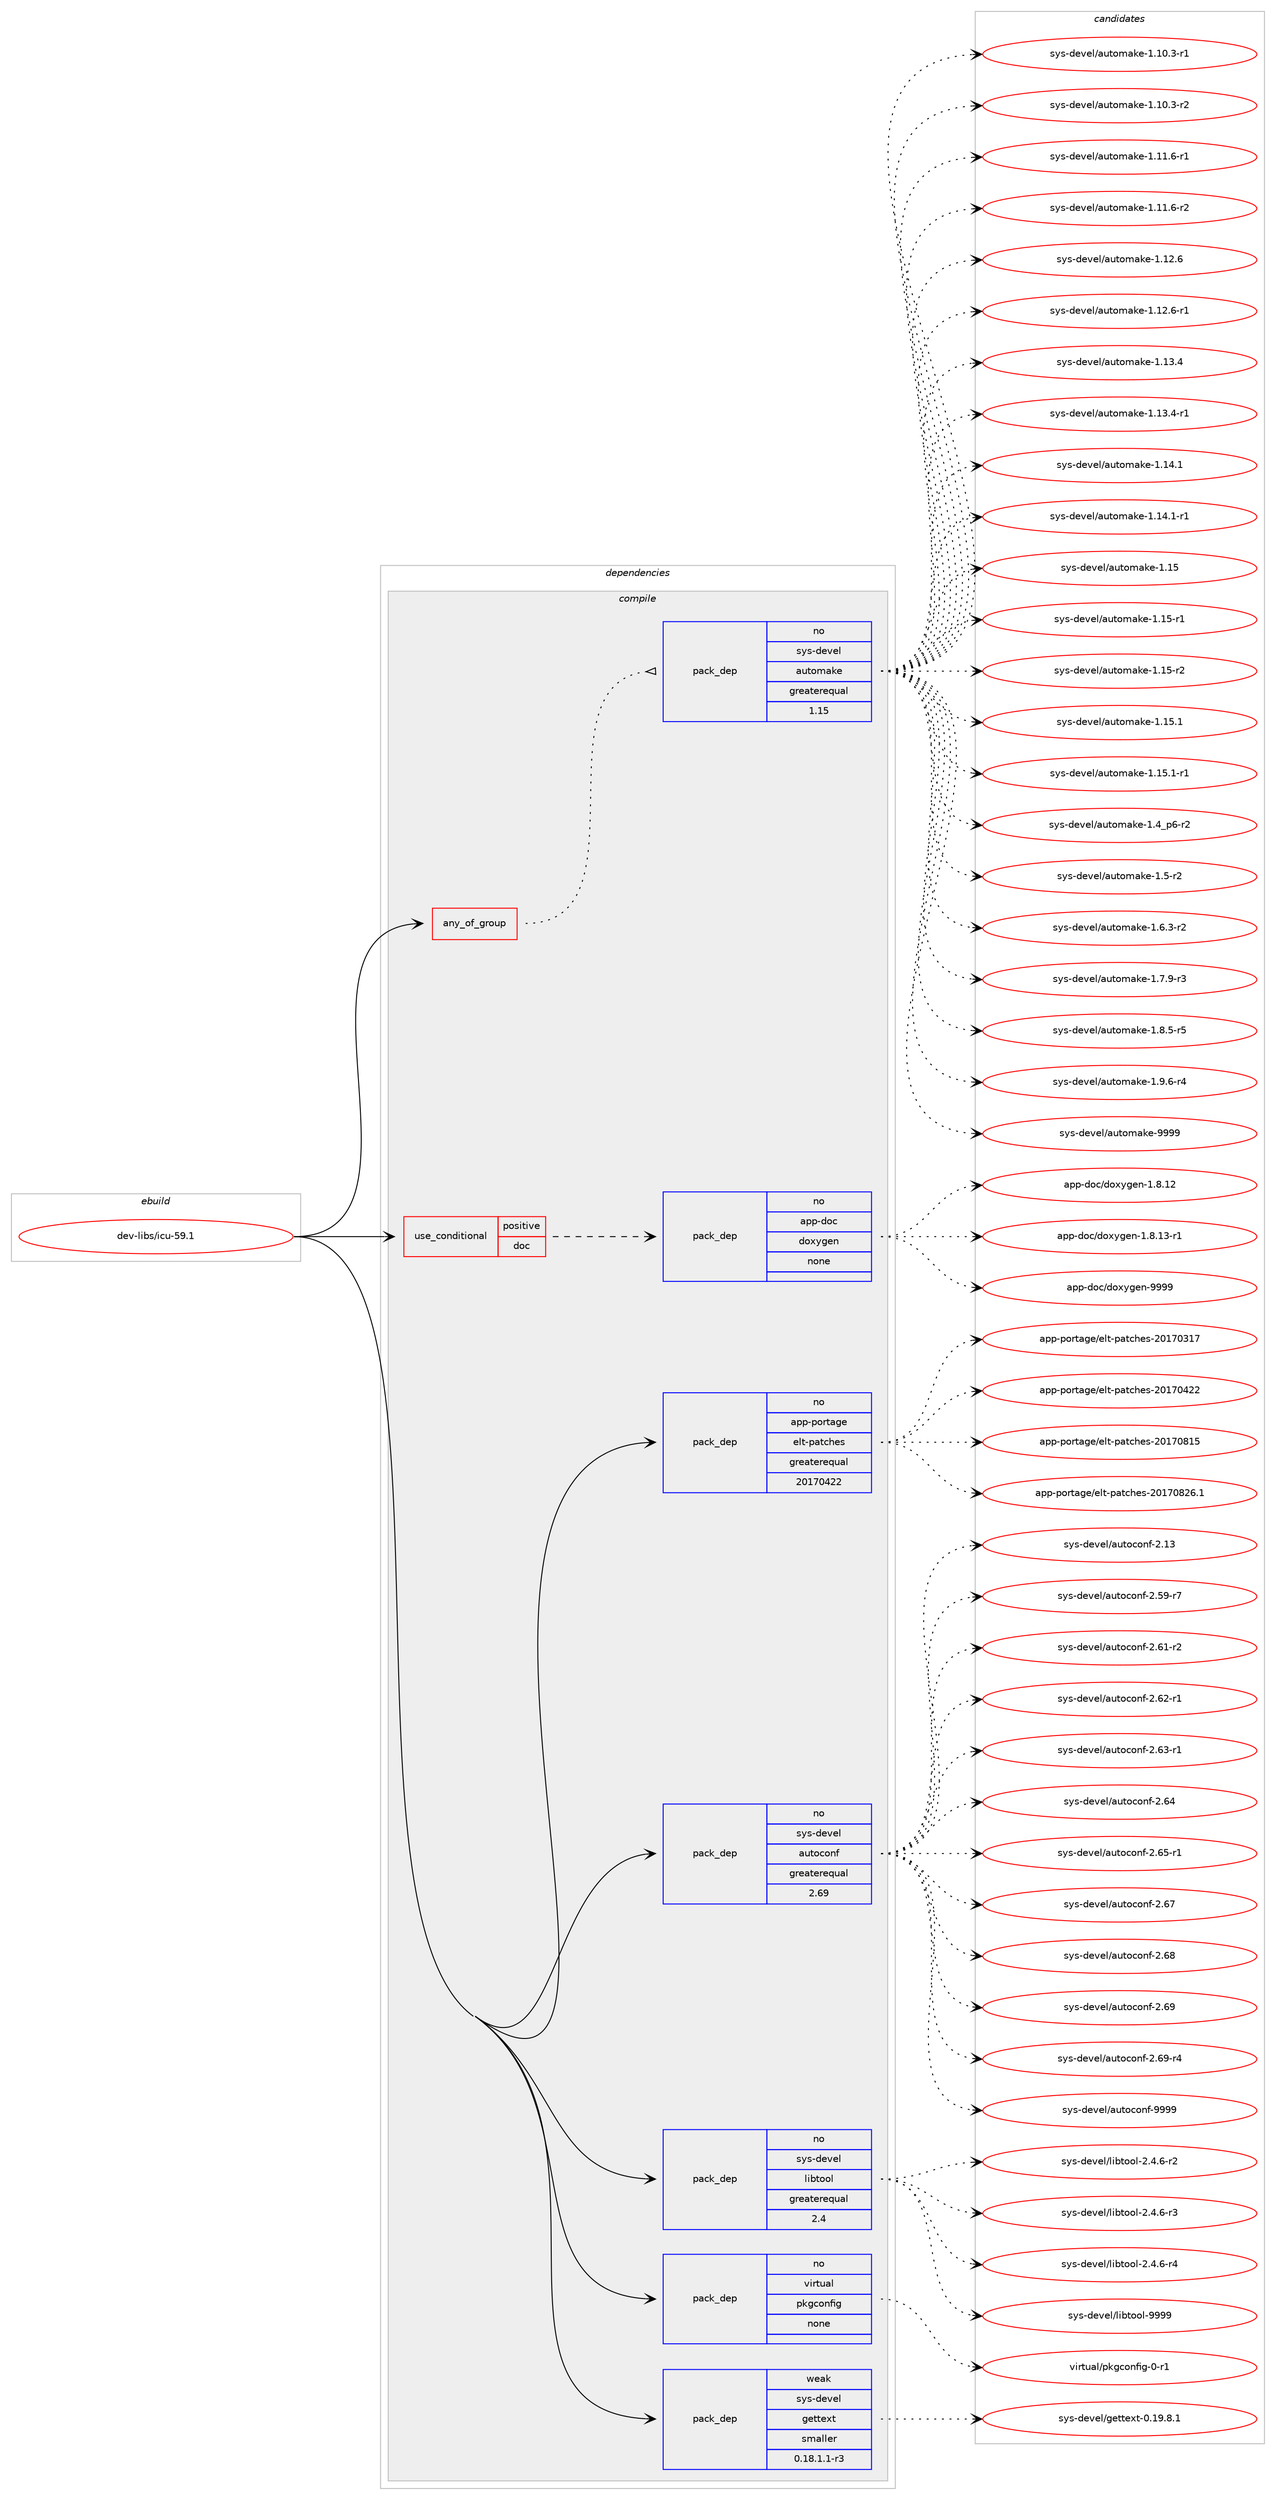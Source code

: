 digraph prolog {

# *************
# Graph options
# *************

newrank=true;
concentrate=true;
compound=true;
graph [rankdir=LR,fontname=Helvetica,fontsize=10,ranksep=1.5];#, ranksep=2.5, nodesep=0.2];
edge  [arrowhead=vee];
node  [fontname=Helvetica,fontsize=10];

# **********
# The ebuild
# **********

subgraph cluster_leftcol {
color=gray;
rank=same;
label=<<i>ebuild</i>>;
id [label="dev-libs/icu-59.1", color=red, width=4, href="../dev-libs/icu-59.1.svg"];
}

# ****************
# The dependencies
# ****************

subgraph cluster_midcol {
color=gray;
label=<<i>dependencies</i>>;
subgraph cluster_compile {
fillcolor="#eeeeee";
style=filled;
label=<<i>compile</i>>;
subgraph any3256 {
dependency113432 [label=<<TABLE BORDER="0" CELLBORDER="1" CELLSPACING="0" CELLPADDING="4"><TR><TD CELLPADDING="10">any_of_group</TD></TR></TABLE>>, shape=none, color=red];subgraph pack85521 {
dependency113433 [label=<<TABLE BORDER="0" CELLBORDER="1" CELLSPACING="0" CELLPADDING="4" WIDTH="220"><TR><TD ROWSPAN="6" CELLPADDING="30">pack_dep</TD></TR><TR><TD WIDTH="110">no</TD></TR><TR><TD>sys-devel</TD></TR><TR><TD>automake</TD></TR><TR><TD>greaterequal</TD></TR><TR><TD>1.15</TD></TR></TABLE>>, shape=none, color=blue];
}
dependency113432:e -> dependency113433:w [weight=20,style="dotted",arrowhead="oinv"];
}
id:e -> dependency113432:w [weight=20,style="solid",arrowhead="vee"];
subgraph cond24625 {
dependency113434 [label=<<TABLE BORDER="0" CELLBORDER="1" CELLSPACING="0" CELLPADDING="4"><TR><TD ROWSPAN="3" CELLPADDING="10">use_conditional</TD></TR><TR><TD>positive</TD></TR><TR><TD>doc</TD></TR></TABLE>>, shape=none, color=red];
subgraph pack85522 {
dependency113435 [label=<<TABLE BORDER="0" CELLBORDER="1" CELLSPACING="0" CELLPADDING="4" WIDTH="220"><TR><TD ROWSPAN="6" CELLPADDING="30">pack_dep</TD></TR><TR><TD WIDTH="110">no</TD></TR><TR><TD>app-doc</TD></TR><TR><TD>doxygen</TD></TR><TR><TD>none</TD></TR><TR><TD></TD></TR></TABLE>>, shape=none, color=blue];
}
dependency113434:e -> dependency113435:w [weight=20,style="dashed",arrowhead="vee"];
}
id:e -> dependency113434:w [weight=20,style="solid",arrowhead="vee"];
subgraph pack85523 {
dependency113436 [label=<<TABLE BORDER="0" CELLBORDER="1" CELLSPACING="0" CELLPADDING="4" WIDTH="220"><TR><TD ROWSPAN="6" CELLPADDING="30">pack_dep</TD></TR><TR><TD WIDTH="110">no</TD></TR><TR><TD>app-portage</TD></TR><TR><TD>elt-patches</TD></TR><TR><TD>greaterequal</TD></TR><TR><TD>20170422</TD></TR></TABLE>>, shape=none, color=blue];
}
id:e -> dependency113436:w [weight=20,style="solid",arrowhead="vee"];
subgraph pack85524 {
dependency113437 [label=<<TABLE BORDER="0" CELLBORDER="1" CELLSPACING="0" CELLPADDING="4" WIDTH="220"><TR><TD ROWSPAN="6" CELLPADDING="30">pack_dep</TD></TR><TR><TD WIDTH="110">no</TD></TR><TR><TD>sys-devel</TD></TR><TR><TD>autoconf</TD></TR><TR><TD>greaterequal</TD></TR><TR><TD>2.69</TD></TR></TABLE>>, shape=none, color=blue];
}
id:e -> dependency113437:w [weight=20,style="solid",arrowhead="vee"];
subgraph pack85525 {
dependency113438 [label=<<TABLE BORDER="0" CELLBORDER="1" CELLSPACING="0" CELLPADDING="4" WIDTH="220"><TR><TD ROWSPAN="6" CELLPADDING="30">pack_dep</TD></TR><TR><TD WIDTH="110">no</TD></TR><TR><TD>sys-devel</TD></TR><TR><TD>libtool</TD></TR><TR><TD>greaterequal</TD></TR><TR><TD>2.4</TD></TR></TABLE>>, shape=none, color=blue];
}
id:e -> dependency113438:w [weight=20,style="solid",arrowhead="vee"];
subgraph pack85526 {
dependency113439 [label=<<TABLE BORDER="0" CELLBORDER="1" CELLSPACING="0" CELLPADDING="4" WIDTH="220"><TR><TD ROWSPAN="6" CELLPADDING="30">pack_dep</TD></TR><TR><TD WIDTH="110">no</TD></TR><TR><TD>virtual</TD></TR><TR><TD>pkgconfig</TD></TR><TR><TD>none</TD></TR><TR><TD></TD></TR></TABLE>>, shape=none, color=blue];
}
id:e -> dependency113439:w [weight=20,style="solid",arrowhead="vee"];
subgraph pack85527 {
dependency113440 [label=<<TABLE BORDER="0" CELLBORDER="1" CELLSPACING="0" CELLPADDING="4" WIDTH="220"><TR><TD ROWSPAN="6" CELLPADDING="30">pack_dep</TD></TR><TR><TD WIDTH="110">weak</TD></TR><TR><TD>sys-devel</TD></TR><TR><TD>gettext</TD></TR><TR><TD>smaller</TD></TR><TR><TD>0.18.1.1-r3</TD></TR></TABLE>>, shape=none, color=blue];
}
id:e -> dependency113440:w [weight=20,style="solid",arrowhead="vee"];
}
subgraph cluster_compileandrun {
fillcolor="#eeeeee";
style=filled;
label=<<i>compile and run</i>>;
}
subgraph cluster_run {
fillcolor="#eeeeee";
style=filled;
label=<<i>run</i>>;
}
}

# **************
# The candidates
# **************

subgraph cluster_choices {
rank=same;
color=gray;
label=<<i>candidates</i>>;

subgraph choice85521 {
color=black;
nodesep=1;
choice11512111545100101118101108479711711611110997107101454946494846514511449 [label="sys-devel/automake-1.10.3-r1", color=red, width=4,href="../sys-devel/automake-1.10.3-r1.svg"];
choice11512111545100101118101108479711711611110997107101454946494846514511450 [label="sys-devel/automake-1.10.3-r2", color=red, width=4,href="../sys-devel/automake-1.10.3-r2.svg"];
choice11512111545100101118101108479711711611110997107101454946494946544511449 [label="sys-devel/automake-1.11.6-r1", color=red, width=4,href="../sys-devel/automake-1.11.6-r1.svg"];
choice11512111545100101118101108479711711611110997107101454946494946544511450 [label="sys-devel/automake-1.11.6-r2", color=red, width=4,href="../sys-devel/automake-1.11.6-r2.svg"];
choice1151211154510010111810110847971171161111099710710145494649504654 [label="sys-devel/automake-1.12.6", color=red, width=4,href="../sys-devel/automake-1.12.6.svg"];
choice11512111545100101118101108479711711611110997107101454946495046544511449 [label="sys-devel/automake-1.12.6-r1", color=red, width=4,href="../sys-devel/automake-1.12.6-r1.svg"];
choice1151211154510010111810110847971171161111099710710145494649514652 [label="sys-devel/automake-1.13.4", color=red, width=4,href="../sys-devel/automake-1.13.4.svg"];
choice11512111545100101118101108479711711611110997107101454946495146524511449 [label="sys-devel/automake-1.13.4-r1", color=red, width=4,href="../sys-devel/automake-1.13.4-r1.svg"];
choice1151211154510010111810110847971171161111099710710145494649524649 [label="sys-devel/automake-1.14.1", color=red, width=4,href="../sys-devel/automake-1.14.1.svg"];
choice11512111545100101118101108479711711611110997107101454946495246494511449 [label="sys-devel/automake-1.14.1-r1", color=red, width=4,href="../sys-devel/automake-1.14.1-r1.svg"];
choice115121115451001011181011084797117116111109971071014549464953 [label="sys-devel/automake-1.15", color=red, width=4,href="../sys-devel/automake-1.15.svg"];
choice1151211154510010111810110847971171161111099710710145494649534511449 [label="sys-devel/automake-1.15-r1", color=red, width=4,href="../sys-devel/automake-1.15-r1.svg"];
choice1151211154510010111810110847971171161111099710710145494649534511450 [label="sys-devel/automake-1.15-r2", color=red, width=4,href="../sys-devel/automake-1.15-r2.svg"];
choice1151211154510010111810110847971171161111099710710145494649534649 [label="sys-devel/automake-1.15.1", color=red, width=4,href="../sys-devel/automake-1.15.1.svg"];
choice11512111545100101118101108479711711611110997107101454946495346494511449 [label="sys-devel/automake-1.15.1-r1", color=red, width=4,href="../sys-devel/automake-1.15.1-r1.svg"];
choice115121115451001011181011084797117116111109971071014549465295112544511450 [label="sys-devel/automake-1.4_p6-r2", color=red, width=4,href="../sys-devel/automake-1.4_p6-r2.svg"];
choice11512111545100101118101108479711711611110997107101454946534511450 [label="sys-devel/automake-1.5-r2", color=red, width=4,href="../sys-devel/automake-1.5-r2.svg"];
choice115121115451001011181011084797117116111109971071014549465446514511450 [label="sys-devel/automake-1.6.3-r2", color=red, width=4,href="../sys-devel/automake-1.6.3-r2.svg"];
choice115121115451001011181011084797117116111109971071014549465546574511451 [label="sys-devel/automake-1.7.9-r3", color=red, width=4,href="../sys-devel/automake-1.7.9-r3.svg"];
choice115121115451001011181011084797117116111109971071014549465646534511453 [label="sys-devel/automake-1.8.5-r5", color=red, width=4,href="../sys-devel/automake-1.8.5-r5.svg"];
choice115121115451001011181011084797117116111109971071014549465746544511452 [label="sys-devel/automake-1.9.6-r4", color=red, width=4,href="../sys-devel/automake-1.9.6-r4.svg"];
choice115121115451001011181011084797117116111109971071014557575757 [label="sys-devel/automake-9999", color=red, width=4,href="../sys-devel/automake-9999.svg"];
dependency113433:e -> choice11512111545100101118101108479711711611110997107101454946494846514511449:w [style=dotted,weight="100"];
dependency113433:e -> choice11512111545100101118101108479711711611110997107101454946494846514511450:w [style=dotted,weight="100"];
dependency113433:e -> choice11512111545100101118101108479711711611110997107101454946494946544511449:w [style=dotted,weight="100"];
dependency113433:e -> choice11512111545100101118101108479711711611110997107101454946494946544511450:w [style=dotted,weight="100"];
dependency113433:e -> choice1151211154510010111810110847971171161111099710710145494649504654:w [style=dotted,weight="100"];
dependency113433:e -> choice11512111545100101118101108479711711611110997107101454946495046544511449:w [style=dotted,weight="100"];
dependency113433:e -> choice1151211154510010111810110847971171161111099710710145494649514652:w [style=dotted,weight="100"];
dependency113433:e -> choice11512111545100101118101108479711711611110997107101454946495146524511449:w [style=dotted,weight="100"];
dependency113433:e -> choice1151211154510010111810110847971171161111099710710145494649524649:w [style=dotted,weight="100"];
dependency113433:e -> choice11512111545100101118101108479711711611110997107101454946495246494511449:w [style=dotted,weight="100"];
dependency113433:e -> choice115121115451001011181011084797117116111109971071014549464953:w [style=dotted,weight="100"];
dependency113433:e -> choice1151211154510010111810110847971171161111099710710145494649534511449:w [style=dotted,weight="100"];
dependency113433:e -> choice1151211154510010111810110847971171161111099710710145494649534511450:w [style=dotted,weight="100"];
dependency113433:e -> choice1151211154510010111810110847971171161111099710710145494649534649:w [style=dotted,weight="100"];
dependency113433:e -> choice11512111545100101118101108479711711611110997107101454946495346494511449:w [style=dotted,weight="100"];
dependency113433:e -> choice115121115451001011181011084797117116111109971071014549465295112544511450:w [style=dotted,weight="100"];
dependency113433:e -> choice11512111545100101118101108479711711611110997107101454946534511450:w [style=dotted,weight="100"];
dependency113433:e -> choice115121115451001011181011084797117116111109971071014549465446514511450:w [style=dotted,weight="100"];
dependency113433:e -> choice115121115451001011181011084797117116111109971071014549465546574511451:w [style=dotted,weight="100"];
dependency113433:e -> choice115121115451001011181011084797117116111109971071014549465646534511453:w [style=dotted,weight="100"];
dependency113433:e -> choice115121115451001011181011084797117116111109971071014549465746544511452:w [style=dotted,weight="100"];
dependency113433:e -> choice115121115451001011181011084797117116111109971071014557575757:w [style=dotted,weight="100"];
}
subgraph choice85522 {
color=black;
nodesep=1;
choice9711211245100111994710011112012110310111045494656464950 [label="app-doc/doxygen-1.8.12", color=red, width=4,href="../app-doc/doxygen-1.8.12.svg"];
choice97112112451001119947100111120121103101110454946564649514511449 [label="app-doc/doxygen-1.8.13-r1", color=red, width=4,href="../app-doc/doxygen-1.8.13-r1.svg"];
choice971121124510011199471001111201211031011104557575757 [label="app-doc/doxygen-9999", color=red, width=4,href="../app-doc/doxygen-9999.svg"];
dependency113435:e -> choice9711211245100111994710011112012110310111045494656464950:w [style=dotted,weight="100"];
dependency113435:e -> choice97112112451001119947100111120121103101110454946564649514511449:w [style=dotted,weight="100"];
dependency113435:e -> choice971121124510011199471001111201211031011104557575757:w [style=dotted,weight="100"];
}
subgraph choice85523 {
color=black;
nodesep=1;
choice97112112451121111141169710310147101108116451129711699104101115455048495548514955 [label="app-portage/elt-patches-20170317", color=red, width=4,href="../app-portage/elt-patches-20170317.svg"];
choice97112112451121111141169710310147101108116451129711699104101115455048495548525050 [label="app-portage/elt-patches-20170422", color=red, width=4,href="../app-portage/elt-patches-20170422.svg"];
choice97112112451121111141169710310147101108116451129711699104101115455048495548564953 [label="app-portage/elt-patches-20170815", color=red, width=4,href="../app-portage/elt-patches-20170815.svg"];
choice971121124511211111411697103101471011081164511297116991041011154550484955485650544649 [label="app-portage/elt-patches-20170826.1", color=red, width=4,href="../app-portage/elt-patches-20170826.1.svg"];
dependency113436:e -> choice97112112451121111141169710310147101108116451129711699104101115455048495548514955:w [style=dotted,weight="100"];
dependency113436:e -> choice97112112451121111141169710310147101108116451129711699104101115455048495548525050:w [style=dotted,weight="100"];
dependency113436:e -> choice97112112451121111141169710310147101108116451129711699104101115455048495548564953:w [style=dotted,weight="100"];
dependency113436:e -> choice971121124511211111411697103101471011081164511297116991041011154550484955485650544649:w [style=dotted,weight="100"];
}
subgraph choice85524 {
color=black;
nodesep=1;
choice115121115451001011181011084797117116111991111101024550464951 [label="sys-devel/autoconf-2.13", color=red, width=4,href="../sys-devel/autoconf-2.13.svg"];
choice1151211154510010111810110847971171161119911111010245504653574511455 [label="sys-devel/autoconf-2.59-r7", color=red, width=4,href="../sys-devel/autoconf-2.59-r7.svg"];
choice1151211154510010111810110847971171161119911111010245504654494511450 [label="sys-devel/autoconf-2.61-r2", color=red, width=4,href="../sys-devel/autoconf-2.61-r2.svg"];
choice1151211154510010111810110847971171161119911111010245504654504511449 [label="sys-devel/autoconf-2.62-r1", color=red, width=4,href="../sys-devel/autoconf-2.62-r1.svg"];
choice1151211154510010111810110847971171161119911111010245504654514511449 [label="sys-devel/autoconf-2.63-r1", color=red, width=4,href="../sys-devel/autoconf-2.63-r1.svg"];
choice115121115451001011181011084797117116111991111101024550465452 [label="sys-devel/autoconf-2.64", color=red, width=4,href="../sys-devel/autoconf-2.64.svg"];
choice1151211154510010111810110847971171161119911111010245504654534511449 [label="sys-devel/autoconf-2.65-r1", color=red, width=4,href="../sys-devel/autoconf-2.65-r1.svg"];
choice115121115451001011181011084797117116111991111101024550465455 [label="sys-devel/autoconf-2.67", color=red, width=4,href="../sys-devel/autoconf-2.67.svg"];
choice115121115451001011181011084797117116111991111101024550465456 [label="sys-devel/autoconf-2.68", color=red, width=4,href="../sys-devel/autoconf-2.68.svg"];
choice115121115451001011181011084797117116111991111101024550465457 [label="sys-devel/autoconf-2.69", color=red, width=4,href="../sys-devel/autoconf-2.69.svg"];
choice1151211154510010111810110847971171161119911111010245504654574511452 [label="sys-devel/autoconf-2.69-r4", color=red, width=4,href="../sys-devel/autoconf-2.69-r4.svg"];
choice115121115451001011181011084797117116111991111101024557575757 [label="sys-devel/autoconf-9999", color=red, width=4,href="../sys-devel/autoconf-9999.svg"];
dependency113437:e -> choice115121115451001011181011084797117116111991111101024550464951:w [style=dotted,weight="100"];
dependency113437:e -> choice1151211154510010111810110847971171161119911111010245504653574511455:w [style=dotted,weight="100"];
dependency113437:e -> choice1151211154510010111810110847971171161119911111010245504654494511450:w [style=dotted,weight="100"];
dependency113437:e -> choice1151211154510010111810110847971171161119911111010245504654504511449:w [style=dotted,weight="100"];
dependency113437:e -> choice1151211154510010111810110847971171161119911111010245504654514511449:w [style=dotted,weight="100"];
dependency113437:e -> choice115121115451001011181011084797117116111991111101024550465452:w [style=dotted,weight="100"];
dependency113437:e -> choice1151211154510010111810110847971171161119911111010245504654534511449:w [style=dotted,weight="100"];
dependency113437:e -> choice115121115451001011181011084797117116111991111101024550465455:w [style=dotted,weight="100"];
dependency113437:e -> choice115121115451001011181011084797117116111991111101024550465456:w [style=dotted,weight="100"];
dependency113437:e -> choice115121115451001011181011084797117116111991111101024550465457:w [style=dotted,weight="100"];
dependency113437:e -> choice1151211154510010111810110847971171161119911111010245504654574511452:w [style=dotted,weight="100"];
dependency113437:e -> choice115121115451001011181011084797117116111991111101024557575757:w [style=dotted,weight="100"];
}
subgraph choice85525 {
color=black;
nodesep=1;
choice1151211154510010111810110847108105981161111111084550465246544511450 [label="sys-devel/libtool-2.4.6-r2", color=red, width=4,href="../sys-devel/libtool-2.4.6-r2.svg"];
choice1151211154510010111810110847108105981161111111084550465246544511451 [label="sys-devel/libtool-2.4.6-r3", color=red, width=4,href="../sys-devel/libtool-2.4.6-r3.svg"];
choice1151211154510010111810110847108105981161111111084550465246544511452 [label="sys-devel/libtool-2.4.6-r4", color=red, width=4,href="../sys-devel/libtool-2.4.6-r4.svg"];
choice1151211154510010111810110847108105981161111111084557575757 [label="sys-devel/libtool-9999", color=red, width=4,href="../sys-devel/libtool-9999.svg"];
dependency113438:e -> choice1151211154510010111810110847108105981161111111084550465246544511450:w [style=dotted,weight="100"];
dependency113438:e -> choice1151211154510010111810110847108105981161111111084550465246544511451:w [style=dotted,weight="100"];
dependency113438:e -> choice1151211154510010111810110847108105981161111111084550465246544511452:w [style=dotted,weight="100"];
dependency113438:e -> choice1151211154510010111810110847108105981161111111084557575757:w [style=dotted,weight="100"];
}
subgraph choice85526 {
color=black;
nodesep=1;
choice11810511411611797108471121071039911111010210510345484511449 [label="virtual/pkgconfig-0-r1", color=red, width=4,href="../virtual/pkgconfig-0-r1.svg"];
dependency113439:e -> choice11810511411611797108471121071039911111010210510345484511449:w [style=dotted,weight="100"];
}
subgraph choice85527 {
color=black;
nodesep=1;
choice1151211154510010111810110847103101116116101120116454846495746564649 [label="sys-devel/gettext-0.19.8.1", color=red, width=4,href="../sys-devel/gettext-0.19.8.1.svg"];
dependency113440:e -> choice1151211154510010111810110847103101116116101120116454846495746564649:w [style=dotted,weight="100"];
}
}

}
